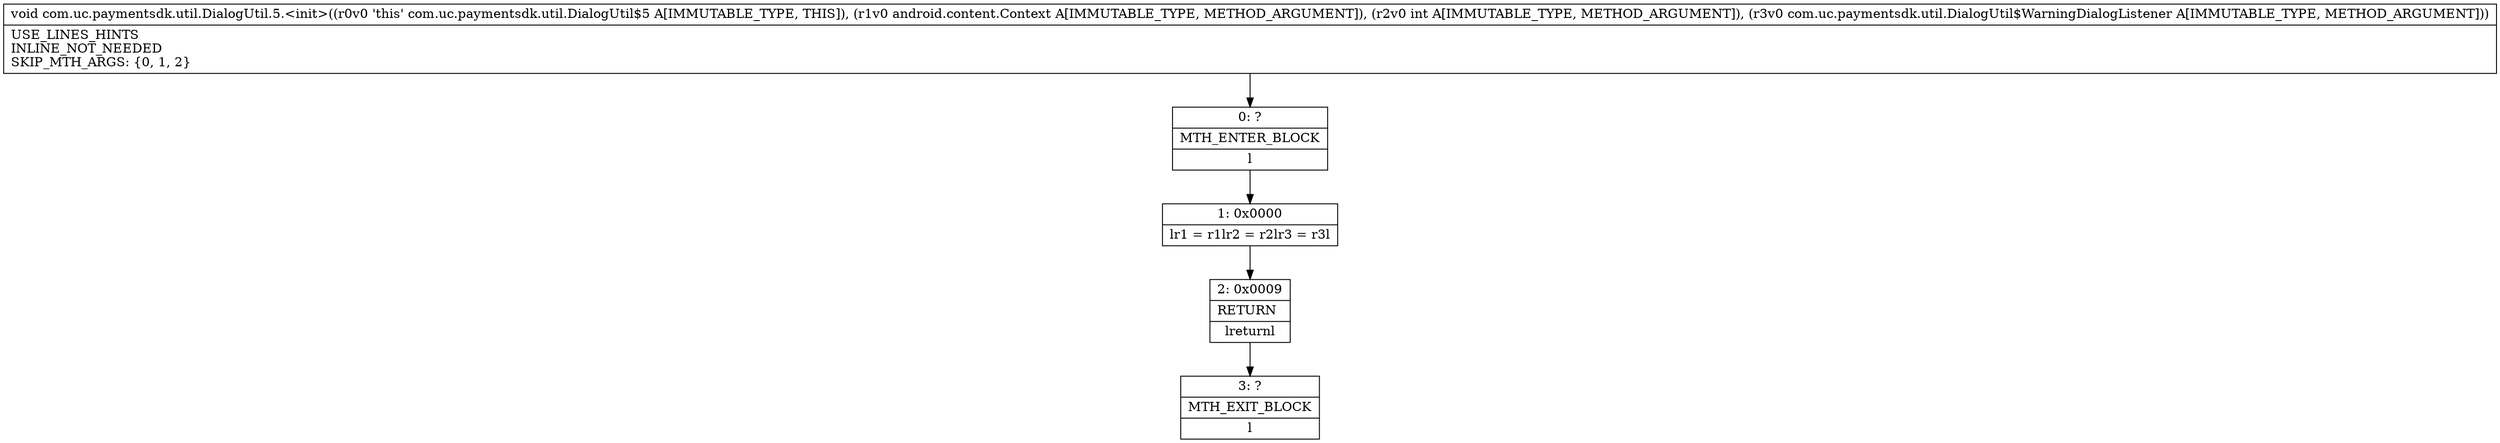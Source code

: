digraph "CFG forcom.uc.paymentsdk.util.DialogUtil.5.\<init\>(Landroid\/content\/Context;ILcom\/uc\/paymentsdk\/util\/DialogUtil$WarningDialogListener;)V" {
Node_0 [shape=record,label="{0\:\ ?|MTH_ENTER_BLOCK\l|l}"];
Node_1 [shape=record,label="{1\:\ 0x0000|lr1 = r1lr2 = r2lr3 = r3l}"];
Node_2 [shape=record,label="{2\:\ 0x0009|RETURN\l|lreturnl}"];
Node_3 [shape=record,label="{3\:\ ?|MTH_EXIT_BLOCK\l|l}"];
MethodNode[shape=record,label="{void com.uc.paymentsdk.util.DialogUtil.5.\<init\>((r0v0 'this' com.uc.paymentsdk.util.DialogUtil$5 A[IMMUTABLE_TYPE, THIS]), (r1v0 android.content.Context A[IMMUTABLE_TYPE, METHOD_ARGUMENT]), (r2v0 int A[IMMUTABLE_TYPE, METHOD_ARGUMENT]), (r3v0 com.uc.paymentsdk.util.DialogUtil$WarningDialogListener A[IMMUTABLE_TYPE, METHOD_ARGUMENT]))  | USE_LINES_HINTS\lINLINE_NOT_NEEDED\lSKIP_MTH_ARGS: \{0, 1, 2\}\l}"];
MethodNode -> Node_0;
Node_0 -> Node_1;
Node_1 -> Node_2;
Node_2 -> Node_3;
}

